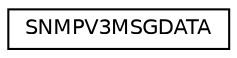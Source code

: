 digraph "Graphical Class Hierarchy"
{
  edge [fontname="Helvetica",fontsize="10",labelfontname="Helvetica",labelfontsize="10"];
  node [fontname="Helvetica",fontsize="10",shape=record];
  rankdir="LR";
  Node1 [label="SNMPV3MSGDATA",height=0.2,width=0.4,color="black", fillcolor="white", style="filled",URL="$struct_s_n_m_p_v3_m_s_g_d_a_t_a.html"];
}
